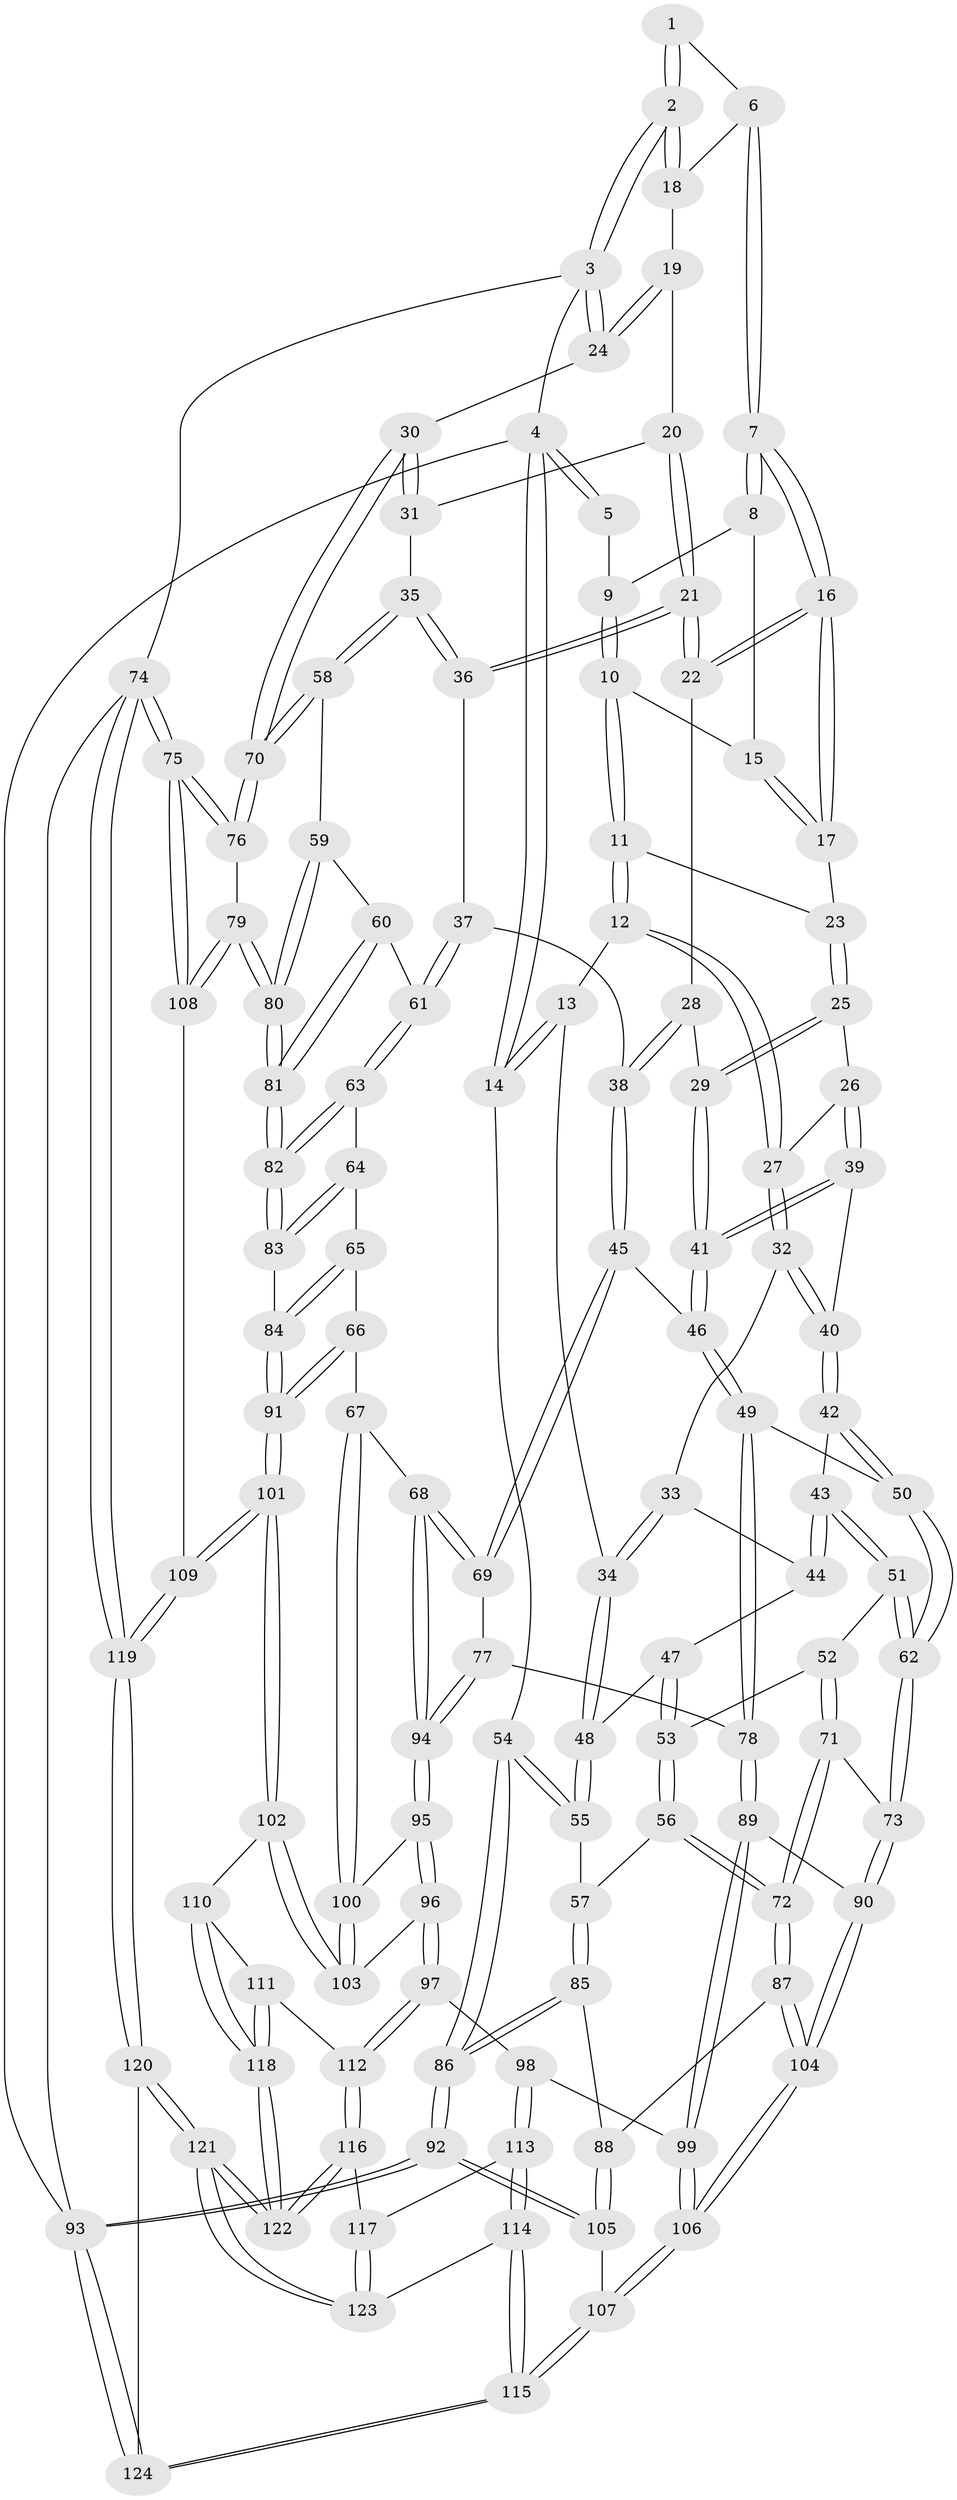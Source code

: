 // coarse degree distribution, {4: 0.4805194805194805, 7: 0.012987012987012988, 8: 0.012987012987012988, 3: 0.09090909090909091, 5: 0.36363636363636365, 6: 0.03896103896103896}
// Generated by graph-tools (version 1.1) at 2025/52/02/27/25 19:52:38]
// undirected, 124 vertices, 307 edges
graph export_dot {
graph [start="1"]
  node [color=gray90,style=filled];
  1 [pos="+0.6222649092000352+0"];
  2 [pos="+1+0"];
  3 [pos="+1+0"];
  4 [pos="+0+0"];
  5 [pos="+0.2699260201157664+0"];
  6 [pos="+0.6241255391102082+0"];
  7 [pos="+0.5918390924636114+0.051559355640973824"];
  8 [pos="+0.4644106366661195+0.058574934885303374"];
  9 [pos="+0.2892501868318469+0"];
  10 [pos="+0.2685451322353451+0.07631990706422127"];
  11 [pos="+0.26052098788470235+0.10035526987661054"];
  12 [pos="+0.21454281394294922+0.15593210728289383"];
  13 [pos="+0.12295672989986252+0.15831658294025044"];
  14 [pos="+0+0"];
  15 [pos="+0.43598861421451995+0.11137244497980588"];
  16 [pos="+0.5863288875973548+0.15561083765805903"];
  17 [pos="+0.4504405338183329+0.16928963552330167"];
  18 [pos="+0.7856785853808319+0.08886926647774604"];
  19 [pos="+0.8023842165059373+0.14807229640875988"];
  20 [pos="+0.7986021458873821+0.18370248875683273"];
  21 [pos="+0.7494502700551334+0.2278345719702333"];
  22 [pos="+0.594626271234393+0.17517091916759403"];
  23 [pos="+0.4154164756522002+0.19804538515726403"];
  24 [pos="+1+0"];
  25 [pos="+0.41505901344887286+0.2409059145681972"];
  26 [pos="+0.2778049497131148+0.263717754784814"];
  27 [pos="+0.2201580381177439+0.17576687473094213"];
  28 [pos="+0.5705000653282183+0.24175117304862703"];
  29 [pos="+0.44068410817945475+0.29131120941306715"];
  30 [pos="+1+0.146659997061425"];
  31 [pos="+0.9200121927400204+0.23256377022328362"];
  32 [pos="+0.16642172566982788+0.30731418264196025"];
  33 [pos="+0.15661691180454462+0.3158221065227972"];
  34 [pos="+0.049394578239561206+0.341733522862747"];
  35 [pos="+0.8548992910027358+0.4000471068536019"];
  36 [pos="+0.7495866634763199+0.28185010525797793"];
  37 [pos="+0.6486482919851165+0.37266540203721926"];
  38 [pos="+0.6086737539227703+0.3910152973576851"];
  39 [pos="+0.2900320179020136+0.32756639814245286"];
  40 [pos="+0.25902382804759355+0.3659398022844181"];
  41 [pos="+0.4240388745886723+0.3681353682733279"];
  42 [pos="+0.24405394446395592+0.39969722258122264"];
  43 [pos="+0.22498049278345472+0.4126458831043208"];
  44 [pos="+0.18100389574002074+0.3791481046919813"];
  45 [pos="+0.5924168343554512+0.4203375952898427"];
  46 [pos="+0.43991125238175965+0.4038973918548997"];
  47 [pos="+0.07928305494554427+0.3709049751842272"];
  48 [pos="+0.04887200866412415+0.3422677891520664"];
  49 [pos="+0.39343299395751336+0.4836338743372381"];
  50 [pos="+0.3737646731152823+0.4896398877625199"];
  51 [pos="+0.2191017273619008+0.422339122318146"];
  52 [pos="+0.16586226662294185+0.4648705279112969"];
  53 [pos="+0.1375679771701168+0.4645323410024784"];
  54 [pos="+0+0.33758345459854977"];
  55 [pos="+0+0.3551749082178971"];
  56 [pos="+0.082165395716345+0.5119520006428828"];
  57 [pos="+0.0732596677124924+0.5168028697955879"];
  58 [pos="+0.8645842539297841+0.4327822215343178"];
  59 [pos="+0.8590874705985236+0.43930153912616987"];
  60 [pos="+0.8553509617064147+0.44282915935435707"];
  61 [pos="+0.8475410367317214+0.4487497060736927"];
  62 [pos="+0.2937198062146634+0.5608360375057823"];
  63 [pos="+0.8409332678920155+0.45638204848425784"];
  64 [pos="+0.819775829487317+0.477039234423963"];
  65 [pos="+0.8169527448840783+0.4793852456143379"];
  66 [pos="+0.7372928156223589+0.5210589373863538"];
  67 [pos="+0.6706684877782647+0.5331526206081476"];
  68 [pos="+0.6556488055807358+0.5236158542055919"];
  69 [pos="+0.6008015749341143+0.44444888483540523"];
  70 [pos="+1+0.43442547322144237"];
  71 [pos="+0.22264410394017897+0.5911274670152058"];
  72 [pos="+0.2200469585864767+0.5933266748430794"];
  73 [pos="+0.28268441515570364+0.5786718693966448"];
  74 [pos="+1+1"];
  75 [pos="+1+0.9030561465997659"];
  76 [pos="+1+0.6870539972914338"];
  77 [pos="+0.48013747041503885+0.5704330156159836"];
  78 [pos="+0.4506011217380266+0.5642130686232553"];
  79 [pos="+1+0.7154752733252456"];
  80 [pos="+1+0.7043448525636673"];
  81 [pos="+0.9413428704876845+0.6864724364450812"];
  82 [pos="+0.9071263611439652+0.6819156893456506"];
  83 [pos="+0.8935984965153986+0.681393472505114"];
  84 [pos="+0.8345174397566759+0.6840627139564148"];
  85 [pos="+0.05213377367185437+0.5480044652531448"];
  86 [pos="+0+0.5635474630224779"];
  87 [pos="+0.1598470130269821+0.6625355411231976"];
  88 [pos="+0.11625548955858951+0.659634622442241"];
  89 [pos="+0.38543474700348507+0.688439689727673"];
  90 [pos="+0.3473807449743545+0.6641145928306215"];
  91 [pos="+0.8221429686813805+0.6875751631710363"];
  92 [pos="+0+0.8264992036700799"];
  93 [pos="+0+1"];
  94 [pos="+0.5316420312060499+0.614242533892161"];
  95 [pos="+0.5320264595064065+0.6174631963298242"];
  96 [pos="+0.527812579761014+0.6766045766585743"];
  97 [pos="+0.4936997369553414+0.7220808986560093"];
  98 [pos="+0.4142013034962434+0.7244896899779096"];
  99 [pos="+0.40089039840911744+0.7195981245171946"];
  100 [pos="+0.6768121852721807+0.6555610307162628"];
  101 [pos="+0.7278605589182634+0.7464948492604605"];
  102 [pos="+0.714672559895472+0.7428126942724614"];
  103 [pos="+0.6842949191298564+0.6941675835108579"];
  104 [pos="+0.2052966353634041+0.7393699409370286"];
  105 [pos="+0+0.8129771739570132"];
  106 [pos="+0.23764981428781035+0.889682043953311"];
  107 [pos="+0.22996298953757513+0.9227651799388503"];
  108 [pos="+0.8493812266962533+0.9299088779708725"];
  109 [pos="+0.8306816227010403+0.9465702519400478"];
  110 [pos="+0.682883513595305+0.763460580083853"];
  111 [pos="+0.6000942899548766+0.7937142143761228"];
  112 [pos="+0.5585255168496079+0.8009349742747832"];
  113 [pos="+0.4317520003018913+0.7940945266537827"];
  114 [pos="+0.3443968615941088+0.9660006531803964"];
  115 [pos="+0.27487417996881136+1"];
  116 [pos="+0.5420805200524795+0.8372367580650024"];
  117 [pos="+0.4761218592222703+0.8689995425245342"];
  118 [pos="+0.6403421488496482+0.9340054500210594"];
  119 [pos="+0.771603060302424+1"];
  120 [pos="+0.686028660385222+1"];
  121 [pos="+0.6418141381116438+1"];
  122 [pos="+0.6339621109218404+1"];
  123 [pos="+0.4691300301219531+0.8792318253073949"];
  124 [pos="+0.29547471507010237+1"];
  1 -- 2;
  1 -- 2;
  1 -- 6;
  2 -- 3;
  2 -- 3;
  2 -- 18;
  2 -- 18;
  3 -- 4;
  3 -- 24;
  3 -- 24;
  3 -- 74;
  4 -- 5;
  4 -- 5;
  4 -- 14;
  4 -- 14;
  4 -- 93;
  5 -- 9;
  6 -- 7;
  6 -- 7;
  6 -- 18;
  7 -- 8;
  7 -- 8;
  7 -- 16;
  7 -- 16;
  8 -- 9;
  8 -- 15;
  9 -- 10;
  9 -- 10;
  10 -- 11;
  10 -- 11;
  10 -- 15;
  11 -- 12;
  11 -- 12;
  11 -- 23;
  12 -- 13;
  12 -- 27;
  12 -- 27;
  13 -- 14;
  13 -- 14;
  13 -- 34;
  14 -- 54;
  15 -- 17;
  15 -- 17;
  16 -- 17;
  16 -- 17;
  16 -- 22;
  16 -- 22;
  17 -- 23;
  18 -- 19;
  19 -- 20;
  19 -- 24;
  19 -- 24;
  20 -- 21;
  20 -- 21;
  20 -- 31;
  21 -- 22;
  21 -- 22;
  21 -- 36;
  21 -- 36;
  22 -- 28;
  23 -- 25;
  23 -- 25;
  24 -- 30;
  25 -- 26;
  25 -- 29;
  25 -- 29;
  26 -- 27;
  26 -- 39;
  26 -- 39;
  27 -- 32;
  27 -- 32;
  28 -- 29;
  28 -- 38;
  28 -- 38;
  29 -- 41;
  29 -- 41;
  30 -- 31;
  30 -- 31;
  30 -- 70;
  30 -- 70;
  31 -- 35;
  32 -- 33;
  32 -- 40;
  32 -- 40;
  33 -- 34;
  33 -- 34;
  33 -- 44;
  34 -- 48;
  34 -- 48;
  35 -- 36;
  35 -- 36;
  35 -- 58;
  35 -- 58;
  36 -- 37;
  37 -- 38;
  37 -- 61;
  37 -- 61;
  38 -- 45;
  38 -- 45;
  39 -- 40;
  39 -- 41;
  39 -- 41;
  40 -- 42;
  40 -- 42;
  41 -- 46;
  41 -- 46;
  42 -- 43;
  42 -- 50;
  42 -- 50;
  43 -- 44;
  43 -- 44;
  43 -- 51;
  43 -- 51;
  44 -- 47;
  45 -- 46;
  45 -- 69;
  45 -- 69;
  46 -- 49;
  46 -- 49;
  47 -- 48;
  47 -- 53;
  47 -- 53;
  48 -- 55;
  48 -- 55;
  49 -- 50;
  49 -- 78;
  49 -- 78;
  50 -- 62;
  50 -- 62;
  51 -- 52;
  51 -- 62;
  51 -- 62;
  52 -- 53;
  52 -- 71;
  52 -- 71;
  53 -- 56;
  53 -- 56;
  54 -- 55;
  54 -- 55;
  54 -- 86;
  54 -- 86;
  55 -- 57;
  56 -- 57;
  56 -- 72;
  56 -- 72;
  57 -- 85;
  57 -- 85;
  58 -- 59;
  58 -- 70;
  58 -- 70;
  59 -- 60;
  59 -- 80;
  59 -- 80;
  60 -- 61;
  60 -- 81;
  60 -- 81;
  61 -- 63;
  61 -- 63;
  62 -- 73;
  62 -- 73;
  63 -- 64;
  63 -- 82;
  63 -- 82;
  64 -- 65;
  64 -- 83;
  64 -- 83;
  65 -- 66;
  65 -- 84;
  65 -- 84;
  66 -- 67;
  66 -- 91;
  66 -- 91;
  67 -- 68;
  67 -- 100;
  67 -- 100;
  68 -- 69;
  68 -- 69;
  68 -- 94;
  68 -- 94;
  69 -- 77;
  70 -- 76;
  70 -- 76;
  71 -- 72;
  71 -- 72;
  71 -- 73;
  72 -- 87;
  72 -- 87;
  73 -- 90;
  73 -- 90;
  74 -- 75;
  74 -- 75;
  74 -- 119;
  74 -- 119;
  74 -- 93;
  75 -- 76;
  75 -- 76;
  75 -- 108;
  75 -- 108;
  76 -- 79;
  77 -- 78;
  77 -- 94;
  77 -- 94;
  78 -- 89;
  78 -- 89;
  79 -- 80;
  79 -- 80;
  79 -- 108;
  79 -- 108;
  80 -- 81;
  80 -- 81;
  81 -- 82;
  81 -- 82;
  82 -- 83;
  82 -- 83;
  83 -- 84;
  84 -- 91;
  84 -- 91;
  85 -- 86;
  85 -- 86;
  85 -- 88;
  86 -- 92;
  86 -- 92;
  87 -- 88;
  87 -- 104;
  87 -- 104;
  88 -- 105;
  88 -- 105;
  89 -- 90;
  89 -- 99;
  89 -- 99;
  90 -- 104;
  90 -- 104;
  91 -- 101;
  91 -- 101;
  92 -- 93;
  92 -- 93;
  92 -- 105;
  92 -- 105;
  93 -- 124;
  93 -- 124;
  94 -- 95;
  94 -- 95;
  95 -- 96;
  95 -- 96;
  95 -- 100;
  96 -- 97;
  96 -- 97;
  96 -- 103;
  97 -- 98;
  97 -- 112;
  97 -- 112;
  98 -- 99;
  98 -- 113;
  98 -- 113;
  99 -- 106;
  99 -- 106;
  100 -- 103;
  100 -- 103;
  101 -- 102;
  101 -- 102;
  101 -- 109;
  101 -- 109;
  102 -- 103;
  102 -- 103;
  102 -- 110;
  104 -- 106;
  104 -- 106;
  105 -- 107;
  106 -- 107;
  106 -- 107;
  107 -- 115;
  107 -- 115;
  108 -- 109;
  109 -- 119;
  109 -- 119;
  110 -- 111;
  110 -- 118;
  110 -- 118;
  111 -- 112;
  111 -- 118;
  111 -- 118;
  112 -- 116;
  112 -- 116;
  113 -- 114;
  113 -- 114;
  113 -- 117;
  114 -- 115;
  114 -- 115;
  114 -- 123;
  115 -- 124;
  115 -- 124;
  116 -- 117;
  116 -- 122;
  116 -- 122;
  117 -- 123;
  117 -- 123;
  118 -- 122;
  118 -- 122;
  119 -- 120;
  119 -- 120;
  120 -- 121;
  120 -- 121;
  120 -- 124;
  121 -- 122;
  121 -- 122;
  121 -- 123;
  121 -- 123;
}
